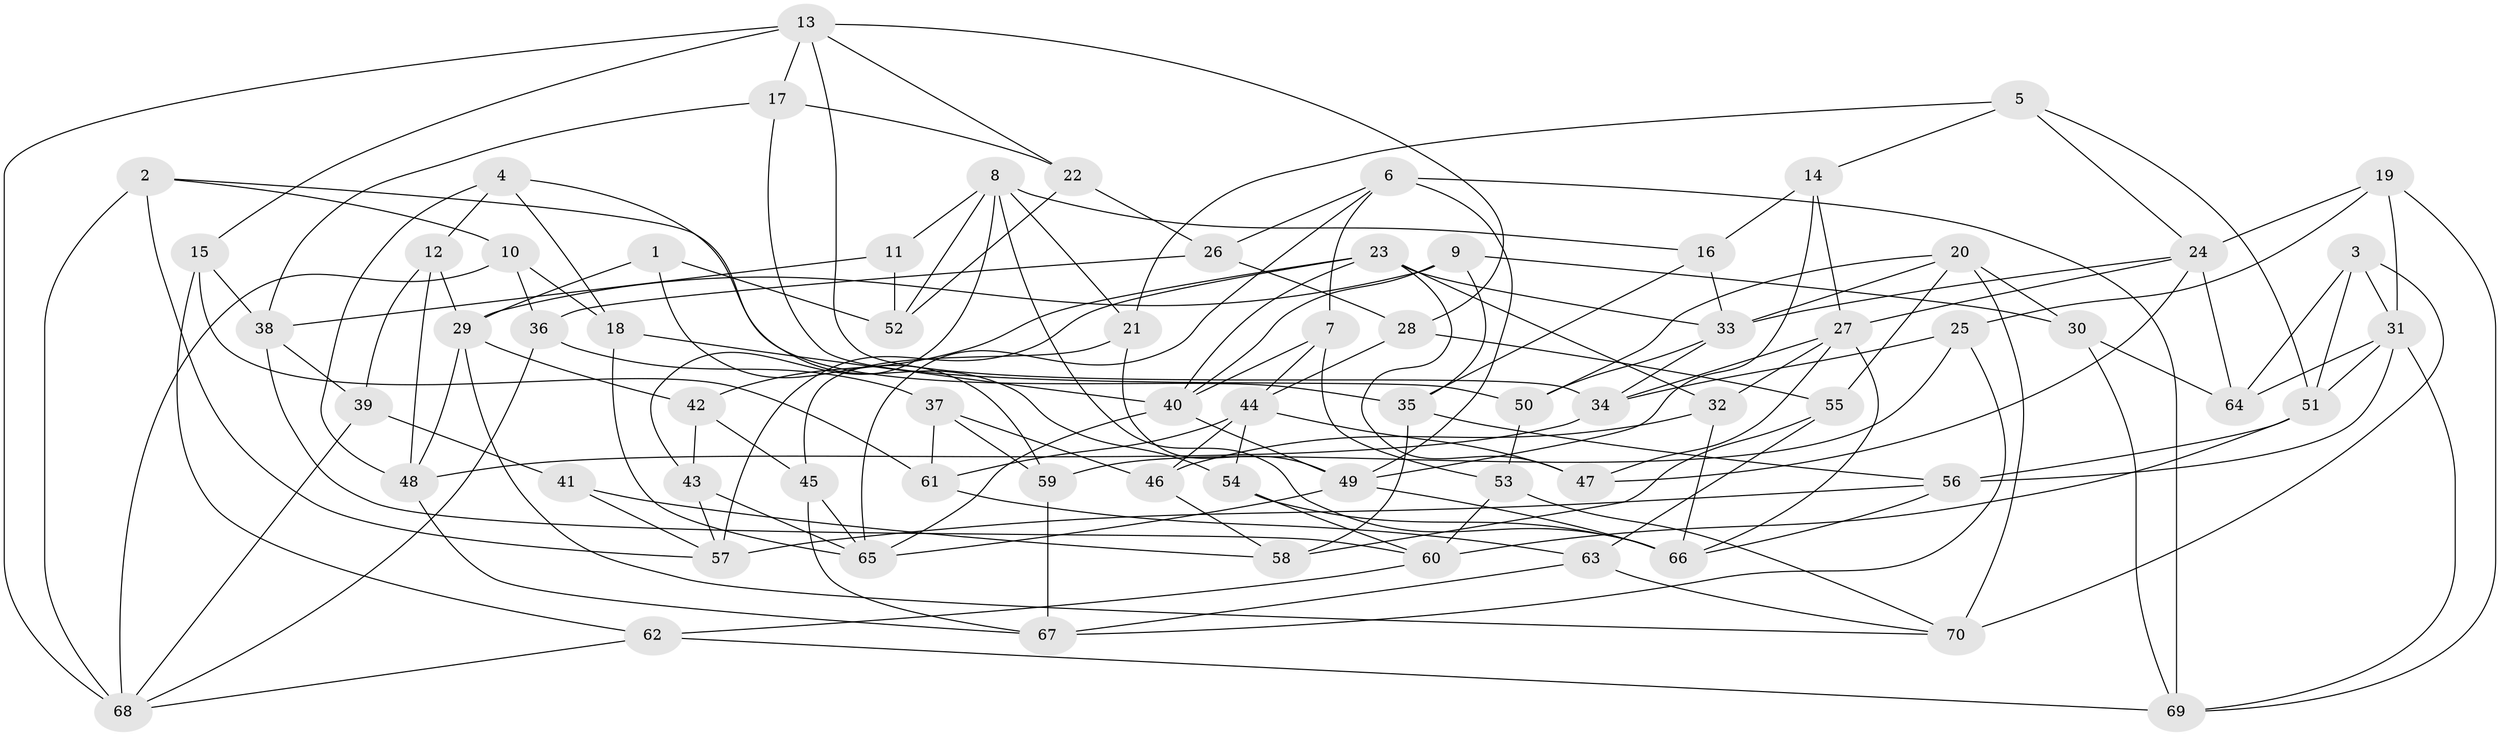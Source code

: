 // original degree distribution, {4: 1.0}
// Generated by graph-tools (version 1.1) at 2025/38/03/04/25 23:38:16]
// undirected, 70 vertices, 159 edges
graph export_dot {
  node [color=gray90,style=filled];
  1;
  2;
  3;
  4;
  5;
  6;
  7;
  8;
  9;
  10;
  11;
  12;
  13;
  14;
  15;
  16;
  17;
  18;
  19;
  20;
  21;
  22;
  23;
  24;
  25;
  26;
  27;
  28;
  29;
  30;
  31;
  32;
  33;
  34;
  35;
  36;
  37;
  38;
  39;
  40;
  41;
  42;
  43;
  44;
  45;
  46;
  47;
  48;
  49;
  50;
  51;
  52;
  53;
  54;
  55;
  56;
  57;
  58;
  59;
  60;
  61;
  62;
  63;
  64;
  65;
  66;
  67;
  68;
  69;
  70;
  1 -- 29 [weight=1.0];
  1 -- 52 [weight=1.0];
  1 -- 59 [weight=2.0];
  2 -- 10 [weight=1.0];
  2 -- 35 [weight=1.0];
  2 -- 57 [weight=1.0];
  2 -- 68 [weight=1.0];
  3 -- 31 [weight=1.0];
  3 -- 51 [weight=1.0];
  3 -- 64 [weight=1.0];
  3 -- 70 [weight=1.0];
  4 -- 12 [weight=1.0];
  4 -- 18 [weight=1.0];
  4 -- 48 [weight=1.0];
  4 -- 54 [weight=1.0];
  5 -- 14 [weight=1.0];
  5 -- 21 [weight=1.0];
  5 -- 24 [weight=1.0];
  5 -- 51 [weight=1.0];
  6 -- 7 [weight=1.0];
  6 -- 26 [weight=1.0];
  6 -- 49 [weight=1.0];
  6 -- 65 [weight=1.0];
  6 -- 69 [weight=2.0];
  7 -- 40 [weight=1.0];
  7 -- 44 [weight=1.0];
  7 -- 53 [weight=1.0];
  8 -- 11 [weight=1.0];
  8 -- 16 [weight=1.0];
  8 -- 21 [weight=1.0];
  8 -- 43 [weight=1.0];
  8 -- 52 [weight=1.0];
  8 -- 66 [weight=1.0];
  9 -- 29 [weight=1.0];
  9 -- 30 [weight=1.0];
  9 -- 35 [weight=1.0];
  9 -- 40 [weight=1.0];
  10 -- 18 [weight=1.0];
  10 -- 36 [weight=1.0];
  10 -- 68 [weight=1.0];
  11 -- 38 [weight=2.0];
  11 -- 52 [weight=1.0];
  12 -- 29 [weight=1.0];
  12 -- 39 [weight=1.0];
  12 -- 48 [weight=1.0];
  13 -- 15 [weight=1.0];
  13 -- 17 [weight=1.0];
  13 -- 22 [weight=1.0];
  13 -- 28 [weight=1.0];
  13 -- 34 [weight=1.0];
  13 -- 68 [weight=1.0];
  14 -- 16 [weight=1.0];
  14 -- 27 [weight=1.0];
  14 -- 49 [weight=1.0];
  15 -- 38 [weight=1.0];
  15 -- 61 [weight=1.0];
  15 -- 62 [weight=1.0];
  16 -- 33 [weight=1.0];
  16 -- 35 [weight=1.0];
  17 -- 22 [weight=1.0];
  17 -- 38 [weight=1.0];
  17 -- 50 [weight=1.0];
  18 -- 40 [weight=1.0];
  18 -- 65 [weight=1.0];
  19 -- 24 [weight=1.0];
  19 -- 25 [weight=1.0];
  19 -- 31 [weight=1.0];
  19 -- 69 [weight=1.0];
  20 -- 30 [weight=1.0];
  20 -- 33 [weight=1.0];
  20 -- 50 [weight=1.0];
  20 -- 55 [weight=1.0];
  20 -- 70 [weight=2.0];
  21 -- 45 [weight=1.0];
  21 -- 49 [weight=1.0];
  22 -- 26 [weight=1.0];
  22 -- 52 [weight=1.0];
  23 -- 32 [weight=1.0];
  23 -- 33 [weight=1.0];
  23 -- 40 [weight=1.0];
  23 -- 42 [weight=1.0];
  23 -- 47 [weight=1.0];
  23 -- 57 [weight=1.0];
  24 -- 27 [weight=1.0];
  24 -- 33 [weight=1.0];
  24 -- 47 [weight=1.0];
  24 -- 64 [weight=1.0];
  25 -- 34 [weight=1.0];
  25 -- 59 [weight=1.0];
  25 -- 67 [weight=1.0];
  26 -- 28 [weight=1.0];
  26 -- 36 [weight=1.0];
  27 -- 32 [weight=1.0];
  27 -- 34 [weight=1.0];
  27 -- 47 [weight=1.0];
  27 -- 66 [weight=1.0];
  28 -- 44 [weight=1.0];
  28 -- 55 [weight=1.0];
  29 -- 42 [weight=1.0];
  29 -- 48 [weight=1.0];
  29 -- 70 [weight=1.0];
  30 -- 64 [weight=1.0];
  30 -- 69 [weight=1.0];
  31 -- 51 [weight=1.0];
  31 -- 56 [weight=1.0];
  31 -- 64 [weight=1.0];
  31 -- 69 [weight=1.0];
  32 -- 46 [weight=1.0];
  32 -- 66 [weight=1.0];
  33 -- 34 [weight=1.0];
  33 -- 50 [weight=1.0];
  34 -- 48 [weight=2.0];
  35 -- 56 [weight=1.0];
  35 -- 58 [weight=2.0];
  36 -- 37 [weight=1.0];
  36 -- 68 [weight=1.0];
  37 -- 46 [weight=1.0];
  37 -- 59 [weight=1.0];
  37 -- 61 [weight=1.0];
  38 -- 39 [weight=1.0];
  38 -- 60 [weight=1.0];
  39 -- 41 [weight=1.0];
  39 -- 68 [weight=1.0];
  40 -- 49 [weight=1.0];
  40 -- 65 [weight=1.0];
  41 -- 57 [weight=1.0];
  41 -- 58 [weight=2.0];
  42 -- 43 [weight=1.0];
  42 -- 45 [weight=1.0];
  43 -- 57 [weight=1.0];
  43 -- 65 [weight=1.0];
  44 -- 46 [weight=1.0];
  44 -- 47 [weight=1.0];
  44 -- 54 [weight=1.0];
  44 -- 61 [weight=1.0];
  45 -- 65 [weight=1.0];
  45 -- 67 [weight=1.0];
  46 -- 58 [weight=1.0];
  48 -- 67 [weight=1.0];
  49 -- 65 [weight=1.0];
  49 -- 66 [weight=1.0];
  50 -- 53 [weight=1.0];
  51 -- 56 [weight=1.0];
  51 -- 60 [weight=2.0];
  53 -- 60 [weight=1.0];
  53 -- 70 [weight=1.0];
  54 -- 60 [weight=1.0];
  54 -- 66 [weight=1.0];
  55 -- 58 [weight=1.0];
  55 -- 63 [weight=1.0];
  56 -- 57 [weight=2.0];
  56 -- 66 [weight=1.0];
  59 -- 67 [weight=2.0];
  60 -- 62 [weight=1.0];
  61 -- 63 [weight=1.0];
  62 -- 68 [weight=1.0];
  62 -- 69 [weight=1.0];
  63 -- 67 [weight=1.0];
  63 -- 70 [weight=1.0];
}
